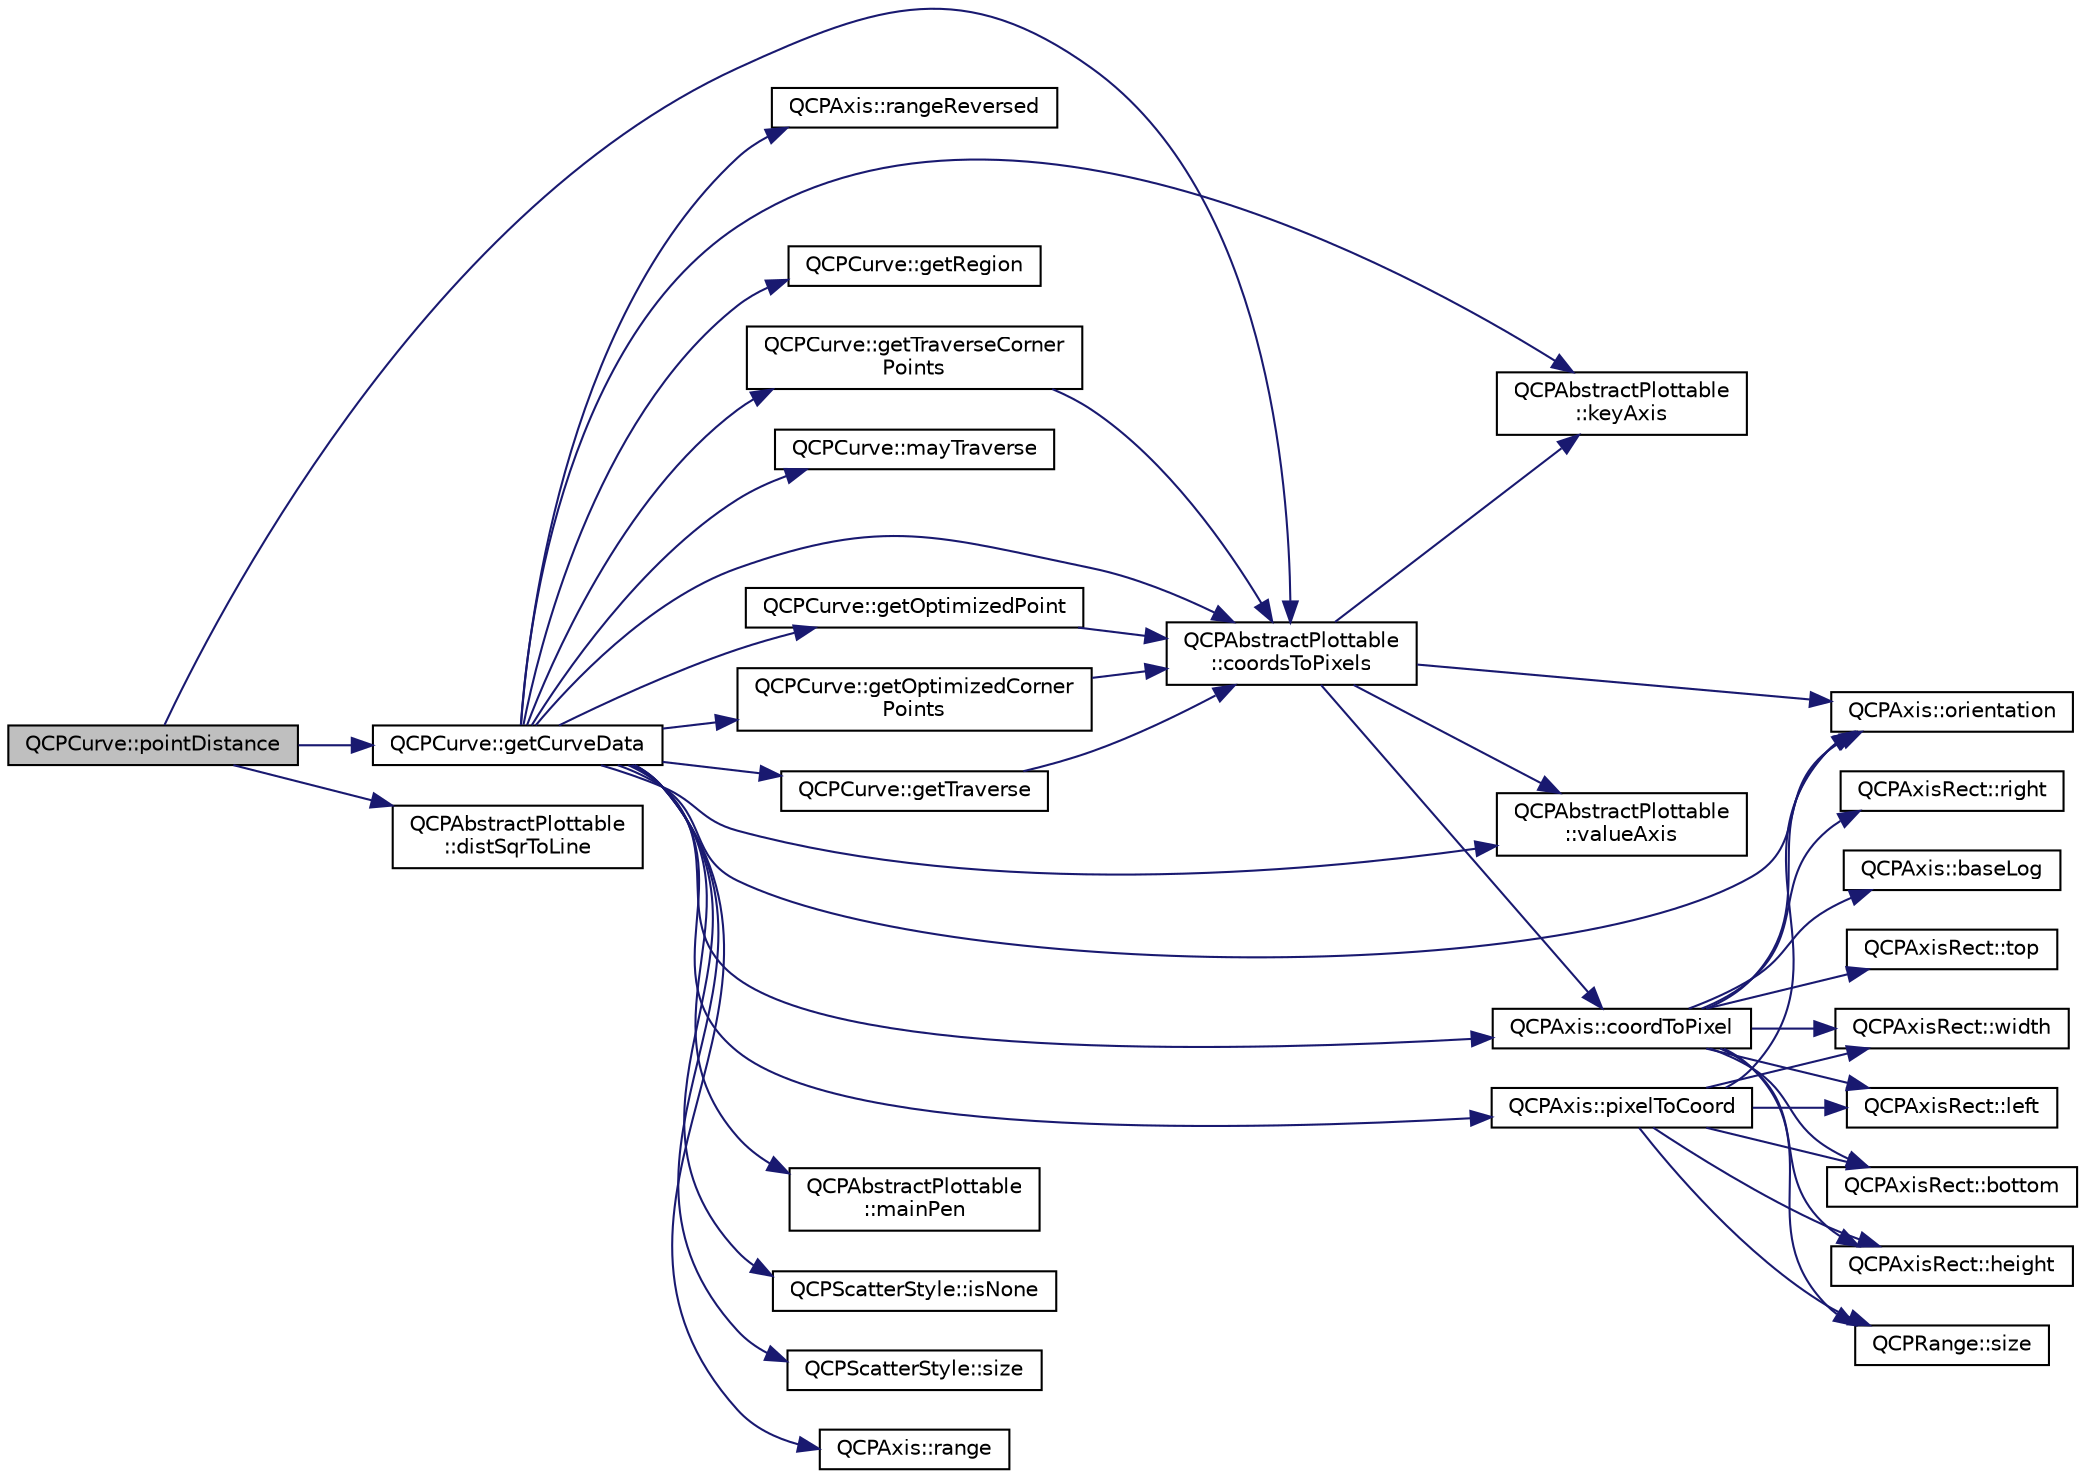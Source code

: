 digraph "QCPCurve::pointDistance"
{
  edge [fontname="Helvetica",fontsize="10",labelfontname="Helvetica",labelfontsize="10"];
  node [fontname="Helvetica",fontsize="10",shape=record];
  rankdir="LR";
  Node222 [label="QCPCurve::pointDistance",height=0.2,width=0.4,color="black", fillcolor="grey75", style="filled", fontcolor="black"];
  Node222 -> Node223 [color="midnightblue",fontsize="10",style="solid",fontname="Helvetica"];
  Node223 [label="QCPAbstractPlottable\l::coordsToPixels",height=0.2,width=0.4,color="black", fillcolor="white", style="filled",URL="$d4/d89/class_q_c_p_abstract_plottable.html#a7ad84a36472441cf1f555c5683d0da93"];
  Node223 -> Node224 [color="midnightblue",fontsize="10",style="solid",fontname="Helvetica"];
  Node224 [label="QCPAbstractPlottable\l::keyAxis",height=0.2,width=0.4,color="black", fillcolor="white", style="filled",URL="$d4/d89/class_q_c_p_abstract_plottable.html#a2cdd6f0dd5e9a979037f86b4000d9cfe"];
  Node223 -> Node225 [color="midnightblue",fontsize="10",style="solid",fontname="Helvetica"];
  Node225 [label="QCPAbstractPlottable\l::valueAxis",height=0.2,width=0.4,color="black", fillcolor="white", style="filled",URL="$d4/d89/class_q_c_p_abstract_plottable.html#af47809a644a68ffd955fb30b01fb4f2f"];
  Node223 -> Node226 [color="midnightblue",fontsize="10",style="solid",fontname="Helvetica"];
  Node226 [label="QCPAxis::orientation",height=0.2,width=0.4,color="black", fillcolor="white", style="filled",URL="$d2/deb/class_q_c_p_axis.html#ab988ef4538e2655bb77bd138189cd42e"];
  Node223 -> Node227 [color="midnightblue",fontsize="10",style="solid",fontname="Helvetica"];
  Node227 [label="QCPAxis::coordToPixel",height=0.2,width=0.4,color="black", fillcolor="white", style="filled",URL="$d2/deb/class_q_c_p_axis.html#af15d1b3a7f7e9b53d759d3ccff1fe4b4"];
  Node227 -> Node226 [color="midnightblue",fontsize="10",style="solid",fontname="Helvetica"];
  Node227 -> Node228 [color="midnightblue",fontsize="10",style="solid",fontname="Helvetica"];
  Node228 [label="QCPRange::size",height=0.2,width=0.4,color="black", fillcolor="white", style="filled",URL="$d8/d0b/class_q_c_p_range.html#a62326e7cc4316b96df6a60813230e63f"];
  Node227 -> Node229 [color="midnightblue",fontsize="10",style="solid",fontname="Helvetica"];
  Node229 [label="QCPAxisRect::width",height=0.2,width=0.4,color="black", fillcolor="white", style="filled",URL="$d8/dad/class_q_c_p_axis_rect.html#a204645398a4f9d0b0189385c7c2cfb91"];
  Node227 -> Node230 [color="midnightblue",fontsize="10",style="solid",fontname="Helvetica"];
  Node230 [label="QCPAxisRect::left",height=0.2,width=0.4,color="black", fillcolor="white", style="filled",URL="$d8/dad/class_q_c_p_axis_rect.html#afb4a3de02046b20b9310bdb8fca781c3"];
  Node227 -> Node231 [color="midnightblue",fontsize="10",style="solid",fontname="Helvetica"];
  Node231 [label="QCPAxisRect::right",height=0.2,width=0.4,color="black", fillcolor="white", style="filled",URL="$d8/dad/class_q_c_p_axis_rect.html#a3f819d4a1b2193723d1fdafc573eea10"];
  Node227 -> Node232 [color="midnightblue",fontsize="10",style="solid",fontname="Helvetica"];
  Node232 [label="QCPAxis::baseLog",height=0.2,width=0.4,color="black", fillcolor="white", style="filled",URL="$d2/deb/class_q_c_p_axis.html#ae759538b7eeb12259944e75a6bc359da"];
  Node227 -> Node233 [color="midnightblue",fontsize="10",style="solid",fontname="Helvetica"];
  Node233 [label="QCPAxisRect::bottom",height=0.2,width=0.4,color="black", fillcolor="white", style="filled",URL="$d8/dad/class_q_c_p_axis_rect.html#acefdf1abaa8a8ab681e906cc2be9581e"];
  Node227 -> Node234 [color="midnightblue",fontsize="10",style="solid",fontname="Helvetica"];
  Node234 [label="QCPAxisRect::height",height=0.2,width=0.4,color="black", fillcolor="white", style="filled",URL="$d8/dad/class_q_c_p_axis_rect.html#acc4377809e79d9a089ab790f39429b0d"];
  Node227 -> Node235 [color="midnightblue",fontsize="10",style="solid",fontname="Helvetica"];
  Node235 [label="QCPAxisRect::top",height=0.2,width=0.4,color="black", fillcolor="white", style="filled",URL="$d8/dad/class_q_c_p_axis_rect.html#a45dbad181cbb9f09d068dbb76c817c95"];
  Node222 -> Node236 [color="midnightblue",fontsize="10",style="solid",fontname="Helvetica"];
  Node236 [label="QCPCurve::getCurveData",height=0.2,width=0.4,color="black", fillcolor="white", style="filled",URL="$d6/d30/class_q_c_p_curve.html#a3ca9d2c315c643f732cc85e20d18b551"];
  Node236 -> Node224 [color="midnightblue",fontsize="10",style="solid",fontname="Helvetica"];
  Node236 -> Node225 [color="midnightblue",fontsize="10",style="solid",fontname="Helvetica"];
  Node236 -> Node237 [color="midnightblue",fontsize="10",style="solid",fontname="Helvetica"];
  Node237 [label="QCPAbstractPlottable\l::mainPen",height=0.2,width=0.4,color="black", fillcolor="white", style="filled",URL="$d4/d89/class_q_c_p_abstract_plottable.html#abd790a3b229239f49067f136633a4b98"];
  Node236 -> Node238 [color="midnightblue",fontsize="10",style="solid",fontname="Helvetica"];
  Node238 [label="QCPScatterStyle::isNone",height=0.2,width=0.4,color="black", fillcolor="white", style="filled",URL="$d4/d51/class_q_c_p_scatter_style.html#a72db6bcb1e1abd6e53c1315dd3dea7e4"];
  Node236 -> Node239 [color="midnightblue",fontsize="10",style="solid",fontname="Helvetica"];
  Node239 [label="QCPScatterStyle::size",height=0.2,width=0.4,color="black", fillcolor="white", style="filled",URL="$d4/d51/class_q_c_p_scatter_style.html#a0e94526d9165d9f50e262102bdd71a47"];
  Node236 -> Node240 [color="midnightblue",fontsize="10",style="solid",fontname="Helvetica"];
  Node240 [label="QCPAxis::pixelToCoord",height=0.2,width=0.4,color="black", fillcolor="white", style="filled",URL="$d2/deb/class_q_c_p_axis.html#a536ef8f624cac59b6b6fdcb495723c57"];
  Node240 -> Node226 [color="midnightblue",fontsize="10",style="solid",fontname="Helvetica"];
  Node240 -> Node230 [color="midnightblue",fontsize="10",style="solid",fontname="Helvetica"];
  Node240 -> Node229 [color="midnightblue",fontsize="10",style="solid",fontname="Helvetica"];
  Node240 -> Node228 [color="midnightblue",fontsize="10",style="solid",fontname="Helvetica"];
  Node240 -> Node233 [color="midnightblue",fontsize="10",style="solid",fontname="Helvetica"];
  Node240 -> Node234 [color="midnightblue",fontsize="10",style="solid",fontname="Helvetica"];
  Node236 -> Node227 [color="midnightblue",fontsize="10",style="solid",fontname="Helvetica"];
  Node236 -> Node241 [color="midnightblue",fontsize="10",style="solid",fontname="Helvetica"];
  Node241 [label="QCPAxis::range",height=0.2,width=0.4,color="black", fillcolor="white", style="filled",URL="$d2/deb/class_q_c_p_axis.html#ac4058855a81f1a883cf2e754f6a6acb1"];
  Node236 -> Node226 [color="midnightblue",fontsize="10",style="solid",fontname="Helvetica"];
  Node236 -> Node242 [color="midnightblue",fontsize="10",style="solid",fontname="Helvetica"];
  Node242 [label="QCPAxis::rangeReversed",height=0.2,width=0.4,color="black", fillcolor="white", style="filled",URL="$d2/deb/class_q_c_p_axis.html#ab9866dd1a78f1920f491ec12a794bec2"];
  Node236 -> Node243 [color="midnightblue",fontsize="10",style="solid",fontname="Helvetica"];
  Node243 [label="QCPCurve::getRegion",height=0.2,width=0.4,color="black", fillcolor="white", style="filled",URL="$d6/d30/class_q_c_p_curve.html#a316b216383dbff606f59c38bd72e6501"];
  Node236 -> Node244 [color="midnightblue",fontsize="10",style="solid",fontname="Helvetica"];
  Node244 [label="QCPCurve::getOptimizedPoint",height=0.2,width=0.4,color="black", fillcolor="white", style="filled",URL="$d6/d30/class_q_c_p_curve.html#ae729c9aef90af9b7463c379cb88459f6"];
  Node244 -> Node223 [color="midnightblue",fontsize="10",style="solid",fontname="Helvetica"];
  Node236 -> Node245 [color="midnightblue",fontsize="10",style="solid",fontname="Helvetica"];
  Node245 [label="QCPCurve::getOptimizedCorner\lPoints",height=0.2,width=0.4,color="black", fillcolor="white", style="filled",URL="$d6/d30/class_q_c_p_curve.html#a2f1455455d71de9ef9190c50a90f0abc"];
  Node245 -> Node223 [color="midnightblue",fontsize="10",style="solid",fontname="Helvetica"];
  Node236 -> Node246 [color="midnightblue",fontsize="10",style="solid",fontname="Helvetica"];
  Node246 [label="QCPCurve::mayTraverse",height=0.2,width=0.4,color="black", fillcolor="white", style="filled",URL="$d6/d30/class_q_c_p_curve.html#af5df2560b30333fe662ec676bd355415"];
  Node236 -> Node247 [color="midnightblue",fontsize="10",style="solid",fontname="Helvetica"];
  Node247 [label="QCPCurve::getTraverse",height=0.2,width=0.4,color="black", fillcolor="white", style="filled",URL="$d6/d30/class_q_c_p_curve.html#a82a78dffde71e7b9c40217fa7e381057"];
  Node247 -> Node223 [color="midnightblue",fontsize="10",style="solid",fontname="Helvetica"];
  Node236 -> Node248 [color="midnightblue",fontsize="10",style="solid",fontname="Helvetica"];
  Node248 [label="QCPCurve::getTraverseCorner\lPoints",height=0.2,width=0.4,color="black", fillcolor="white", style="filled",URL="$d6/d30/class_q_c_p_curve.html#a592d6e3dbd42cb8cea35eda889ece1b1"];
  Node248 -> Node223 [color="midnightblue",fontsize="10",style="solid",fontname="Helvetica"];
  Node236 -> Node223 [color="midnightblue",fontsize="10",style="solid",fontname="Helvetica"];
  Node222 -> Node249 [color="midnightblue",fontsize="10",style="solid",fontname="Helvetica"];
  Node249 [label="QCPAbstractPlottable\l::distSqrToLine",height=0.2,width=0.4,color="black", fillcolor="white", style="filled",URL="$d4/d89/class_q_c_p_abstract_plottable.html#af7e992b638c8aa688abceac579bb90d7"];
}
